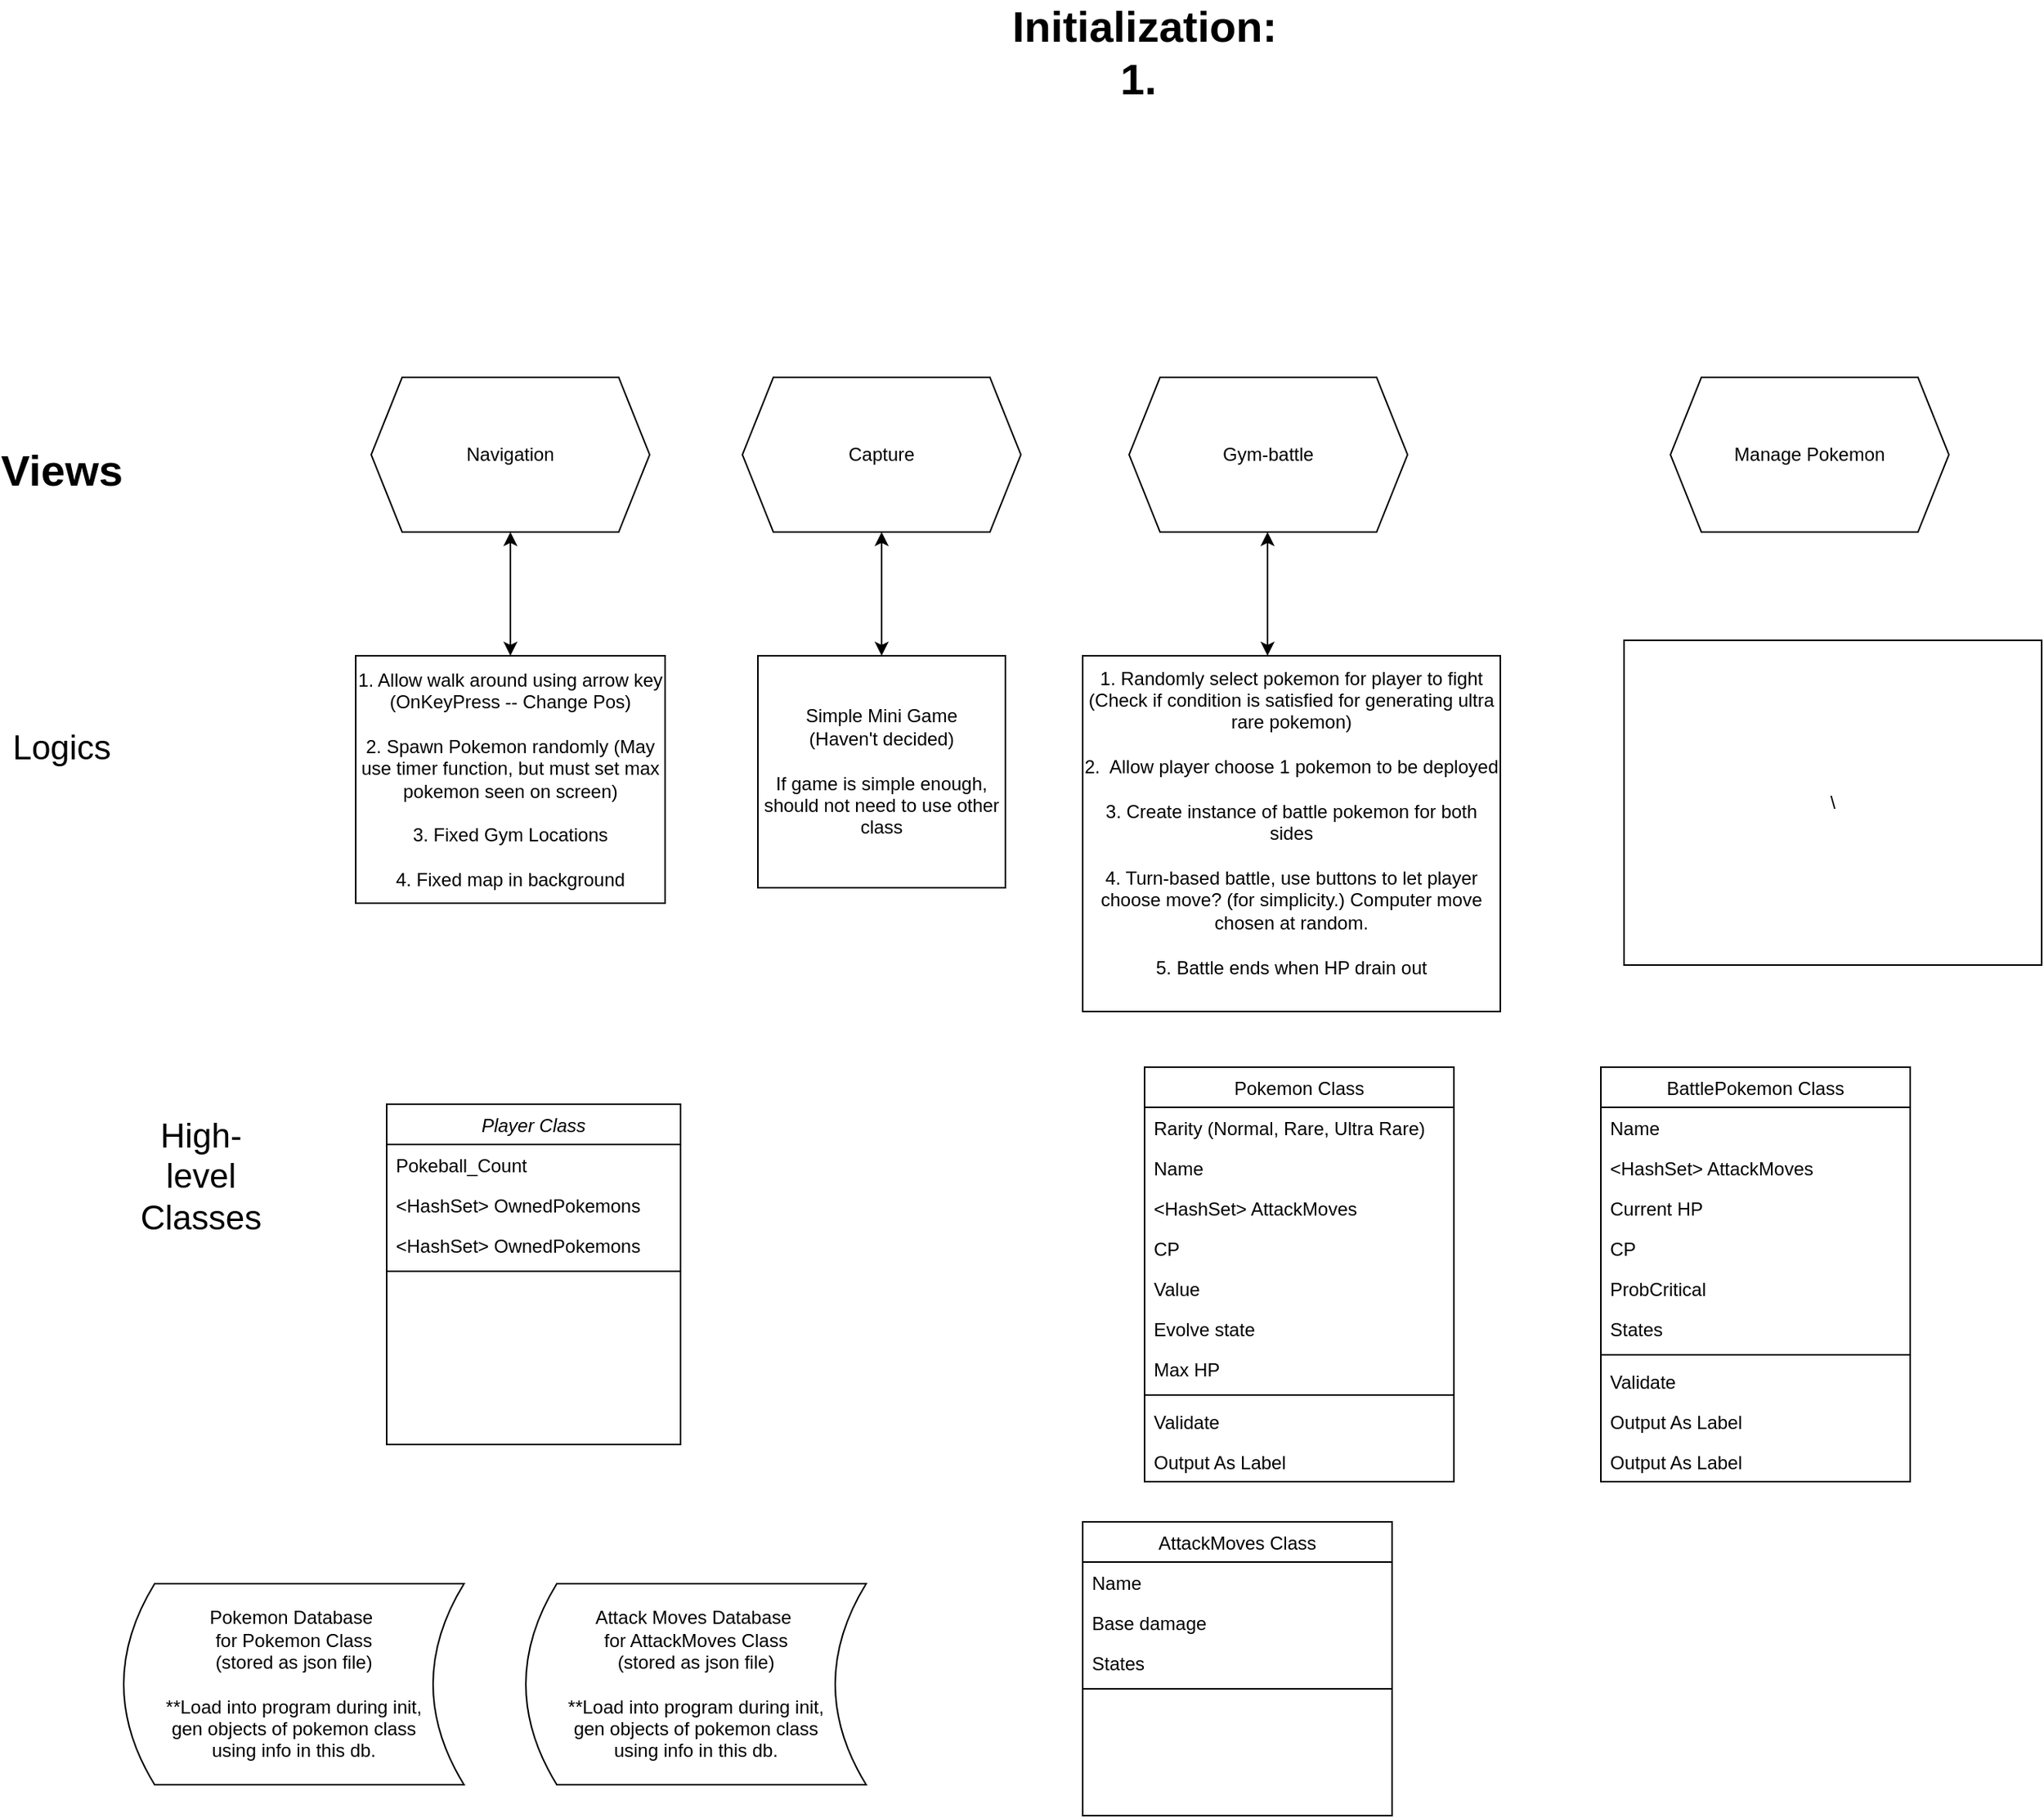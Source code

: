 <mxfile version="13.10.1" type="github">
  <diagram id="C5RBs43oDa-KdzZeNtuy" name="Page-1">
    <mxGraphModel dx="2084" dy="1993" grid="1" gridSize="10" guides="1" tooltips="1" connect="1" arrows="1" fold="1" page="1" pageScale="1" pageWidth="827" pageHeight="1169" math="0" shadow="0">
      <root>
        <mxCell id="WIyWlLk6GJQsqaUBKTNV-0" />
        <mxCell id="WIyWlLk6GJQsqaUBKTNV-1" parent="WIyWlLk6GJQsqaUBKTNV-0" />
        <mxCell id="zkfFHV4jXpPFQw0GAbJ--0" value="Player Class" style="swimlane;fontStyle=2;align=center;verticalAlign=top;childLayout=stackLayout;horizontal=1;startSize=26;horizontalStack=0;resizeParent=1;resizeLast=0;collapsible=1;marginBottom=0;rounded=0;shadow=0;strokeWidth=1;" parent="WIyWlLk6GJQsqaUBKTNV-1" vertex="1">
          <mxGeometry x="-70" y="450" width="190" height="220" as="geometry">
            <mxRectangle x="230" y="140" width="160" height="26" as="alternateBounds" />
          </mxGeometry>
        </mxCell>
        <mxCell id="zkfFHV4jXpPFQw0GAbJ--1" value="Pokeball_Count" style="text;align=left;verticalAlign=top;spacingLeft=4;spacingRight=4;overflow=hidden;rotatable=0;points=[[0,0.5],[1,0.5]];portConstraint=eastwest;" parent="zkfFHV4jXpPFQw0GAbJ--0" vertex="1">
          <mxGeometry y="26" width="190" height="26" as="geometry" />
        </mxCell>
        <mxCell id="zkfFHV4jXpPFQw0GAbJ--2" value="&lt;HashSet&gt; OwnedPokemons" style="text;align=left;verticalAlign=top;spacingLeft=4;spacingRight=4;overflow=hidden;rotatable=0;points=[[0,0.5],[1,0.5]];portConstraint=eastwest;rounded=0;shadow=0;html=0;" parent="zkfFHV4jXpPFQw0GAbJ--0" vertex="1">
          <mxGeometry y="52" width="190" height="26" as="geometry" />
        </mxCell>
        <mxCell id="o15ucOB5DxPAaiV-ojEc-30" value="&lt;HashSet&gt; OwnedPokemons" style="text;align=left;verticalAlign=top;spacingLeft=4;spacingRight=4;overflow=hidden;rotatable=0;points=[[0,0.5],[1,0.5]];portConstraint=eastwest;rounded=0;shadow=0;html=0;" vertex="1" parent="zkfFHV4jXpPFQw0GAbJ--0">
          <mxGeometry y="78" width="190" height="26" as="geometry" />
        </mxCell>
        <mxCell id="zkfFHV4jXpPFQw0GAbJ--4" value="" style="line;html=1;strokeWidth=1;align=left;verticalAlign=middle;spacingTop=-1;spacingLeft=3;spacingRight=3;rotatable=0;labelPosition=right;points=[];portConstraint=eastwest;" parent="zkfFHV4jXpPFQw0GAbJ--0" vertex="1">
          <mxGeometry y="104" width="190" height="8" as="geometry" />
        </mxCell>
        <mxCell id="zkfFHV4jXpPFQw0GAbJ--17" value="BattlePokemon Class" style="swimlane;fontStyle=0;align=center;verticalAlign=top;childLayout=stackLayout;horizontal=1;startSize=26;horizontalStack=0;resizeParent=1;resizeLast=0;collapsible=1;marginBottom=0;rounded=0;shadow=0;strokeWidth=1;" parent="WIyWlLk6GJQsqaUBKTNV-1" vertex="1">
          <mxGeometry x="715" y="426" width="200" height="268" as="geometry">
            <mxRectangle x="550" y="140" width="160" height="26" as="alternateBounds" />
          </mxGeometry>
        </mxCell>
        <mxCell id="zkfFHV4jXpPFQw0GAbJ--19" value="Name" style="text;align=left;verticalAlign=top;spacingLeft=4;spacingRight=4;overflow=hidden;rotatable=0;points=[[0,0.5],[1,0.5]];portConstraint=eastwest;rounded=0;shadow=0;html=0;" parent="zkfFHV4jXpPFQw0GAbJ--17" vertex="1">
          <mxGeometry y="26" width="200" height="26" as="geometry" />
        </mxCell>
        <mxCell id="zkfFHV4jXpPFQw0GAbJ--20" value="&lt;HashSet&gt; AttackMoves" style="text;align=left;verticalAlign=top;spacingLeft=4;spacingRight=4;overflow=hidden;rotatable=0;points=[[0,0.5],[1,0.5]];portConstraint=eastwest;rounded=0;shadow=0;html=0;" parent="zkfFHV4jXpPFQw0GAbJ--17" vertex="1">
          <mxGeometry y="52" width="200" height="26" as="geometry" />
        </mxCell>
        <mxCell id="zkfFHV4jXpPFQw0GAbJ--22" value="Current HP&#xa;" style="text;align=left;verticalAlign=top;spacingLeft=4;spacingRight=4;overflow=hidden;rotatable=0;points=[[0,0.5],[1,0.5]];portConstraint=eastwest;rounded=0;shadow=0;html=0;" parent="zkfFHV4jXpPFQw0GAbJ--17" vertex="1">
          <mxGeometry y="78" width="200" height="26" as="geometry" />
        </mxCell>
        <mxCell id="o15ucOB5DxPAaiV-ojEc-47" value="CP" style="text;align=left;verticalAlign=top;spacingLeft=4;spacingRight=4;overflow=hidden;rotatable=0;points=[[0,0.5],[1,0.5]];portConstraint=eastwest;rounded=0;shadow=0;html=0;" vertex="1" parent="zkfFHV4jXpPFQw0GAbJ--17">
          <mxGeometry y="104" width="200" height="26" as="geometry" />
        </mxCell>
        <mxCell id="zkfFHV4jXpPFQw0GAbJ--21" value="ProbCritical" style="text;align=left;verticalAlign=top;spacingLeft=4;spacingRight=4;overflow=hidden;rotatable=0;points=[[0,0.5],[1,0.5]];portConstraint=eastwest;rounded=0;shadow=0;html=0;" parent="zkfFHV4jXpPFQw0GAbJ--17" vertex="1">
          <mxGeometry y="130" width="200" height="26" as="geometry" />
        </mxCell>
        <mxCell id="o15ucOB5DxPAaiV-ojEc-12" value="States" style="text;align=left;verticalAlign=top;spacingLeft=4;spacingRight=4;overflow=hidden;rotatable=0;points=[[0,0.5],[1,0.5]];portConstraint=eastwest;rounded=0;shadow=0;html=0;" vertex="1" parent="zkfFHV4jXpPFQw0GAbJ--17">
          <mxGeometry y="156" width="200" height="26" as="geometry" />
        </mxCell>
        <mxCell id="zkfFHV4jXpPFQw0GAbJ--23" value="" style="line;html=1;strokeWidth=1;align=left;verticalAlign=middle;spacingTop=-1;spacingLeft=3;spacingRight=3;rotatable=0;labelPosition=right;points=[];portConstraint=eastwest;" parent="zkfFHV4jXpPFQw0GAbJ--17" vertex="1">
          <mxGeometry y="182" width="200" height="8" as="geometry" />
        </mxCell>
        <mxCell id="zkfFHV4jXpPFQw0GAbJ--24" value="Validate" style="text;align=left;verticalAlign=top;spacingLeft=4;spacingRight=4;overflow=hidden;rotatable=0;points=[[0,0.5],[1,0.5]];portConstraint=eastwest;" parent="zkfFHV4jXpPFQw0GAbJ--17" vertex="1">
          <mxGeometry y="190" width="200" height="26" as="geometry" />
        </mxCell>
        <mxCell id="o15ucOB5DxPAaiV-ojEc-41" value="Output As Label" style="text;align=left;verticalAlign=top;spacingLeft=4;spacingRight=4;overflow=hidden;rotatable=0;points=[[0,0.5],[1,0.5]];portConstraint=eastwest;" vertex="1" parent="zkfFHV4jXpPFQw0GAbJ--17">
          <mxGeometry y="216" width="200" height="26" as="geometry" />
        </mxCell>
        <mxCell id="zkfFHV4jXpPFQw0GAbJ--25" value="Output As Label" style="text;align=left;verticalAlign=top;spacingLeft=4;spacingRight=4;overflow=hidden;rotatable=0;points=[[0,0.5],[1,0.5]];portConstraint=eastwest;" parent="zkfFHV4jXpPFQw0GAbJ--17" vertex="1">
          <mxGeometry y="242" width="200" height="26" as="geometry" />
        </mxCell>
        <mxCell id="o15ucOB5DxPAaiV-ojEc-0" value="Pokemon Database&amp;nbsp;&lt;br&gt;for Pokemon Class&lt;br&gt;(stored as json file)&lt;br&gt;&lt;br&gt;**Load into program during init,&lt;br&gt;gen objects of pokemon class&lt;br&gt;using info in this db." style="shape=dataStorage;whiteSpace=wrap;html=1;fixedSize=1;" vertex="1" parent="WIyWlLk6GJQsqaUBKTNV-1">
          <mxGeometry x="-240" y="760" width="220" height="130" as="geometry" />
        </mxCell>
        <mxCell id="o15ucOB5DxPAaiV-ojEc-3" value="Navigation" style="shape=hexagon;perimeter=hexagonPerimeter2;whiteSpace=wrap;html=1;fixedSize=1;" vertex="1" parent="WIyWlLk6GJQsqaUBKTNV-1">
          <mxGeometry x="-80" y="-20" width="180" height="100" as="geometry" />
        </mxCell>
        <mxCell id="o15ucOB5DxPAaiV-ojEc-4" value="Capture" style="shape=hexagon;perimeter=hexagonPerimeter2;whiteSpace=wrap;html=1;fixedSize=1;" vertex="1" parent="WIyWlLk6GJQsqaUBKTNV-1">
          <mxGeometry x="160" y="-20" width="180" height="100" as="geometry" />
        </mxCell>
        <mxCell id="o15ucOB5DxPAaiV-ojEc-5" value="Gym-battle" style="shape=hexagon;perimeter=hexagonPerimeter2;whiteSpace=wrap;html=1;fixedSize=1;" vertex="1" parent="WIyWlLk6GJQsqaUBKTNV-1">
          <mxGeometry x="410" y="-20" width="180" height="100" as="geometry" />
        </mxCell>
        <mxCell id="o15ucOB5DxPAaiV-ojEc-6" value="Manage Pokemon" style="shape=hexagon;perimeter=hexagonPerimeter2;whiteSpace=wrap;html=1;fixedSize=1;" vertex="1" parent="WIyWlLk6GJQsqaUBKTNV-1">
          <mxGeometry x="760" y="-20" width="180" height="100" as="geometry" />
        </mxCell>
        <mxCell id="o15ucOB5DxPAaiV-ojEc-7" value="Simple Mini Game&lt;br&gt;(Haven&#39;t decided)&lt;br&gt;&lt;br&gt;If game is simple enough, should not need to use other class" style="rounded=0;whiteSpace=wrap;html=1;" vertex="1" parent="WIyWlLk6GJQsqaUBKTNV-1">
          <mxGeometry x="170" y="160" width="160" height="150" as="geometry" />
        </mxCell>
        <mxCell id="o15ucOB5DxPAaiV-ojEc-8" value="1. Allow walk around using arrow key (OnKeyPress -- Change Pos)&lt;br&gt;&lt;br&gt;2. Spawn Pokemon randomly (May use timer function, but must set max pokemon seen on screen)&lt;br&gt;&lt;br&gt;3. Fixed Gym Locations&lt;br&gt;&lt;br&gt;4. Fixed map in background" style="rounded=0;whiteSpace=wrap;html=1;" vertex="1" parent="WIyWlLk6GJQsqaUBKTNV-1">
          <mxGeometry x="-90" y="160" width="200" height="160" as="geometry" />
        </mxCell>
        <mxCell id="o15ucOB5DxPAaiV-ojEc-9" value="&lt;font style=&quot;font-size: 22px&quot;&gt;Logics&lt;/font&gt;" style="text;html=1;strokeColor=none;fillColor=none;align=center;verticalAlign=middle;whiteSpace=wrap;rounded=0;" vertex="1" parent="WIyWlLk6GJQsqaUBKTNV-1">
          <mxGeometry x="-300" y="210" width="40" height="20" as="geometry" />
        </mxCell>
        <mxCell id="o15ucOB5DxPAaiV-ojEc-10" value="&lt;font style=&quot;font-size: 28px&quot;&gt;&lt;b&gt;Views&lt;/b&gt;&lt;/font&gt;" style="text;html=1;strokeColor=none;fillColor=none;align=center;verticalAlign=middle;whiteSpace=wrap;rounded=0;" vertex="1" parent="WIyWlLk6GJQsqaUBKTNV-1">
          <mxGeometry x="-300" y="30" width="40" height="20" as="geometry" />
        </mxCell>
        <mxCell id="o15ucOB5DxPAaiV-ojEc-11" value="&lt;font style=&quot;font-size: 22px&quot;&gt;High-level Classes&lt;br&gt;&lt;br&gt;&lt;/font&gt;" style="text;html=1;strokeColor=none;fillColor=none;align=center;verticalAlign=middle;whiteSpace=wrap;rounded=0;" vertex="1" parent="WIyWlLk6GJQsqaUBKTNV-1">
          <mxGeometry x="-210" y="500" width="40" height="20" as="geometry" />
        </mxCell>
        <mxCell id="o15ucOB5DxPAaiV-ojEc-13" value="&lt;font style=&quot;font-size: 28px&quot;&gt;&lt;b&gt;Initialization:&lt;br&gt;1.&amp;nbsp;&lt;br&gt;&lt;/b&gt;&lt;/font&gt;" style="text;html=1;strokeColor=none;fillColor=none;align=center;verticalAlign=middle;whiteSpace=wrap;rounded=0;" vertex="1" parent="WIyWlLk6GJQsqaUBKTNV-1">
          <mxGeometry x="100" y="-240" width="640" height="20" as="geometry" />
        </mxCell>
        <mxCell id="o15ucOB5DxPAaiV-ojEc-14" value="" style="endArrow=classic;startArrow=classic;html=1;entryX=0.5;entryY=1;entryDx=0;entryDy=0;exitX=0.5;exitY=0;exitDx=0;exitDy=0;" edge="1" parent="WIyWlLk6GJQsqaUBKTNV-1" source="o15ucOB5DxPAaiV-ojEc-8" target="o15ucOB5DxPAaiV-ojEc-3">
          <mxGeometry width="50" height="50" relative="1" as="geometry">
            <mxPoint x="280" y="180" as="sourcePoint" />
            <mxPoint x="330" y="130" as="targetPoint" />
            <Array as="points" />
          </mxGeometry>
        </mxCell>
        <mxCell id="o15ucOB5DxPAaiV-ojEc-17" value="" style="endArrow=classic;startArrow=classic;html=1;exitX=0.5;exitY=0;exitDx=0;exitDy=0;entryX=0.5;entryY=1;entryDx=0;entryDy=0;" edge="1" parent="WIyWlLk6GJQsqaUBKTNV-1" source="o15ucOB5DxPAaiV-ojEc-7" target="o15ucOB5DxPAaiV-ojEc-4">
          <mxGeometry width="50" height="50" relative="1" as="geometry">
            <mxPoint x="280" y="180" as="sourcePoint" />
            <mxPoint x="330" y="130" as="targetPoint" />
          </mxGeometry>
        </mxCell>
        <mxCell id="o15ucOB5DxPAaiV-ojEc-18" value="" style="endArrow=classic;startArrow=classic;html=1;exitX=0.5;exitY=0;exitDx=0;exitDy=0;entryX=0.5;entryY=1;entryDx=0;entryDy=0;" edge="1" parent="WIyWlLk6GJQsqaUBKTNV-1">
          <mxGeometry width="50" height="50" relative="1" as="geometry">
            <mxPoint x="499.5" y="160" as="sourcePoint" />
            <mxPoint x="499.5" y="80" as="targetPoint" />
          </mxGeometry>
        </mxCell>
        <mxCell id="o15ucOB5DxPAaiV-ojEc-19" value="1. Randomly select pokemon for player to fight (Check if condition is satisfied for generating ultra rare pokemon)&lt;br&gt;&lt;br&gt;2.&amp;nbsp; Allow player choose 1 pokemon to be deployed&lt;br&gt;&lt;br&gt;3. Create instance of battle pokemon for both sides&lt;br&gt;&lt;br&gt;4. Turn-based battle, use buttons to let player choose move? (for simplicity.) Computer move chosen at random.&lt;br&gt;&lt;br&gt;5. Battle ends when HP drain out&lt;br&gt;&amp;nbsp;" style="rounded=0;whiteSpace=wrap;html=1;" vertex="1" parent="WIyWlLk6GJQsqaUBKTNV-1">
          <mxGeometry x="380" y="160" width="270" height="230" as="geometry" />
        </mxCell>
        <mxCell id="o15ucOB5DxPAaiV-ojEc-20" value="AttackMoves Class" style="swimlane;fontStyle=0;align=center;verticalAlign=top;childLayout=stackLayout;horizontal=1;startSize=26;horizontalStack=0;resizeParent=1;resizeLast=0;collapsible=1;marginBottom=0;rounded=0;shadow=0;strokeWidth=1;" vertex="1" parent="WIyWlLk6GJQsqaUBKTNV-1">
          <mxGeometry x="380" y="720" width="200" height="190" as="geometry">
            <mxRectangle x="550" y="140" width="160" height="26" as="alternateBounds" />
          </mxGeometry>
        </mxCell>
        <mxCell id="o15ucOB5DxPAaiV-ojEc-21" value="Name" style="text;align=left;verticalAlign=top;spacingLeft=4;spacingRight=4;overflow=hidden;rotatable=0;points=[[0,0.5],[1,0.5]];portConstraint=eastwest;" vertex="1" parent="o15ucOB5DxPAaiV-ojEc-20">
          <mxGeometry y="26" width="200" height="26" as="geometry" />
        </mxCell>
        <mxCell id="o15ucOB5DxPAaiV-ojEc-22" value="Base damage" style="text;align=left;verticalAlign=top;spacingLeft=4;spacingRight=4;overflow=hidden;rotatable=0;points=[[0,0.5],[1,0.5]];portConstraint=eastwest;rounded=0;shadow=0;html=0;" vertex="1" parent="o15ucOB5DxPAaiV-ojEc-20">
          <mxGeometry y="52" width="200" height="26" as="geometry" />
        </mxCell>
        <mxCell id="o15ucOB5DxPAaiV-ojEc-26" value="States" style="text;align=left;verticalAlign=top;spacingLeft=4;spacingRight=4;overflow=hidden;rotatable=0;points=[[0,0.5],[1,0.5]];portConstraint=eastwest;rounded=0;shadow=0;html=0;" vertex="1" parent="o15ucOB5DxPAaiV-ojEc-20">
          <mxGeometry y="78" width="200" height="26" as="geometry" />
        </mxCell>
        <mxCell id="o15ucOB5DxPAaiV-ojEc-27" value="" style="line;html=1;strokeWidth=1;align=left;verticalAlign=middle;spacingTop=-1;spacingLeft=3;spacingRight=3;rotatable=0;labelPosition=right;points=[];portConstraint=eastwest;" vertex="1" parent="o15ucOB5DxPAaiV-ojEc-20">
          <mxGeometry y="104" width="200" height="8" as="geometry" />
        </mxCell>
        <mxCell id="o15ucOB5DxPAaiV-ojEc-31" value="Pokemon Class" style="swimlane;fontStyle=0;align=center;verticalAlign=top;childLayout=stackLayout;horizontal=1;startSize=26;horizontalStack=0;resizeParent=1;resizeLast=0;collapsible=1;marginBottom=0;rounded=0;shadow=0;strokeWidth=1;" vertex="1" parent="WIyWlLk6GJQsqaUBKTNV-1">
          <mxGeometry x="420" y="426" width="200" height="268" as="geometry">
            <mxRectangle x="550" y="140" width="160" height="26" as="alternateBounds" />
          </mxGeometry>
        </mxCell>
        <mxCell id="o15ucOB5DxPAaiV-ojEc-32" value="Rarity (Normal, Rare, Ultra Rare)&#xa;" style="text;align=left;verticalAlign=top;spacingLeft=4;spacingRight=4;overflow=hidden;rotatable=0;points=[[0,0.5],[1,0.5]];portConstraint=eastwest;" vertex="1" parent="o15ucOB5DxPAaiV-ojEc-31">
          <mxGeometry y="26" width="200" height="26" as="geometry" />
        </mxCell>
        <mxCell id="o15ucOB5DxPAaiV-ojEc-33" value="Name" style="text;align=left;verticalAlign=top;spacingLeft=4;spacingRight=4;overflow=hidden;rotatable=0;points=[[0,0.5],[1,0.5]];portConstraint=eastwest;rounded=0;shadow=0;html=0;" vertex="1" parent="o15ucOB5DxPAaiV-ojEc-31">
          <mxGeometry y="52" width="200" height="26" as="geometry" />
        </mxCell>
        <mxCell id="o15ucOB5DxPAaiV-ojEc-34" value="&lt;HashSet&gt; AttackMoves" style="text;align=left;verticalAlign=top;spacingLeft=4;spacingRight=4;overflow=hidden;rotatable=0;points=[[0,0.5],[1,0.5]];portConstraint=eastwest;rounded=0;shadow=0;html=0;" vertex="1" parent="o15ucOB5DxPAaiV-ojEc-31">
          <mxGeometry y="78" width="200" height="26" as="geometry" />
        </mxCell>
        <mxCell id="o15ucOB5DxPAaiV-ojEc-35" value="CP" style="text;align=left;verticalAlign=top;spacingLeft=4;spacingRight=4;overflow=hidden;rotatable=0;points=[[0,0.5],[1,0.5]];portConstraint=eastwest;rounded=0;shadow=0;html=0;" vertex="1" parent="o15ucOB5DxPAaiV-ojEc-31">
          <mxGeometry y="104" width="200" height="26" as="geometry" />
        </mxCell>
        <mxCell id="o15ucOB5DxPAaiV-ojEc-36" value="Value" style="text;align=left;verticalAlign=top;spacingLeft=4;spacingRight=4;overflow=hidden;rotatable=0;points=[[0,0.5],[1,0.5]];portConstraint=eastwest;rounded=0;shadow=0;html=0;" vertex="1" parent="o15ucOB5DxPAaiV-ojEc-31">
          <mxGeometry y="130" width="200" height="26" as="geometry" />
        </mxCell>
        <mxCell id="o15ucOB5DxPAaiV-ojEc-46" value="Evolve state" style="text;align=left;verticalAlign=top;spacingLeft=4;spacingRight=4;overflow=hidden;rotatable=0;points=[[0,0.5],[1,0.5]];portConstraint=eastwest;rounded=0;shadow=0;html=0;" vertex="1" parent="o15ucOB5DxPAaiV-ojEc-31">
          <mxGeometry y="156" width="200" height="26" as="geometry" />
        </mxCell>
        <mxCell id="o15ucOB5DxPAaiV-ojEc-37" value="Max HP" style="text;align=left;verticalAlign=top;spacingLeft=4;spacingRight=4;overflow=hidden;rotatable=0;points=[[0,0.5],[1,0.5]];portConstraint=eastwest;rounded=0;shadow=0;html=0;" vertex="1" parent="o15ucOB5DxPAaiV-ojEc-31">
          <mxGeometry y="182" width="200" height="26" as="geometry" />
        </mxCell>
        <mxCell id="o15ucOB5DxPAaiV-ojEc-38" value="" style="line;html=1;strokeWidth=1;align=left;verticalAlign=middle;spacingTop=-1;spacingLeft=3;spacingRight=3;rotatable=0;labelPosition=right;points=[];portConstraint=eastwest;" vertex="1" parent="o15ucOB5DxPAaiV-ojEc-31">
          <mxGeometry y="208" width="200" height="8" as="geometry" />
        </mxCell>
        <mxCell id="o15ucOB5DxPAaiV-ojEc-39" value="Validate" style="text;align=left;verticalAlign=top;spacingLeft=4;spacingRight=4;overflow=hidden;rotatable=0;points=[[0,0.5],[1,0.5]];portConstraint=eastwest;" vertex="1" parent="o15ucOB5DxPAaiV-ojEc-31">
          <mxGeometry y="216" width="200" height="26" as="geometry" />
        </mxCell>
        <mxCell id="o15ucOB5DxPAaiV-ojEc-40" value="Output As Label" style="text;align=left;verticalAlign=top;spacingLeft=4;spacingRight=4;overflow=hidden;rotatable=0;points=[[0,0.5],[1,0.5]];portConstraint=eastwest;" vertex="1" parent="o15ucOB5DxPAaiV-ojEc-31">
          <mxGeometry y="242" width="200" height="26" as="geometry" />
        </mxCell>
        <mxCell id="o15ucOB5DxPAaiV-ojEc-44" value="Attack Moves Database&amp;nbsp;&lt;br&gt;for AttackMoves Class&lt;br&gt;(stored as json file)&lt;br&gt;&lt;br&gt;**Load into program during init,&lt;br&gt;gen objects of pokemon class&lt;br&gt;using info in this db." style="shape=dataStorage;whiteSpace=wrap;html=1;fixedSize=1;" vertex="1" parent="WIyWlLk6GJQsqaUBKTNV-1">
          <mxGeometry x="20" y="760" width="220" height="130" as="geometry" />
        </mxCell>
        <mxCell id="o15ucOB5DxPAaiV-ojEc-48" value="\" style="rounded=0;whiteSpace=wrap;html=1;" vertex="1" parent="WIyWlLk6GJQsqaUBKTNV-1">
          <mxGeometry x="730" y="150" width="270" height="210" as="geometry" />
        </mxCell>
      </root>
    </mxGraphModel>
  </diagram>
</mxfile>
